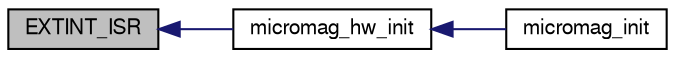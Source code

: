 digraph "EXTINT_ISR"
{
  edge [fontname="FreeSans",fontsize="10",labelfontname="FreeSans",labelfontsize="10"];
  node [fontname="FreeSans",fontsize="10",shape=record];
  rankdir="LR";
  Node1 [label="EXTINT_ISR",height=0.2,width=0.4,color="black", fillcolor="grey75", style="filled", fontcolor="black"];
  Node1 -> Node2 [dir="back",color="midnightblue",fontsize="10",style="solid",fontname="FreeSans"];
  Node2 [label="micromag_hw_init",height=0.2,width=0.4,color="black", fillcolor="white", style="filled",URL="$mag__micromag__fw__hw_8h.html#a8c65dd4394b59699e4799c2e9ccd1915"];
  Node2 -> Node3 [dir="back",color="midnightblue",fontsize="10",style="solid",fontname="FreeSans"];
  Node3 [label="micromag_init",height=0.2,width=0.4,color="black", fillcolor="white", style="filled",URL="$mag__micromag__fw_8h.html#ab828b942e043b9bd4e0a4767512d755b"];
}
